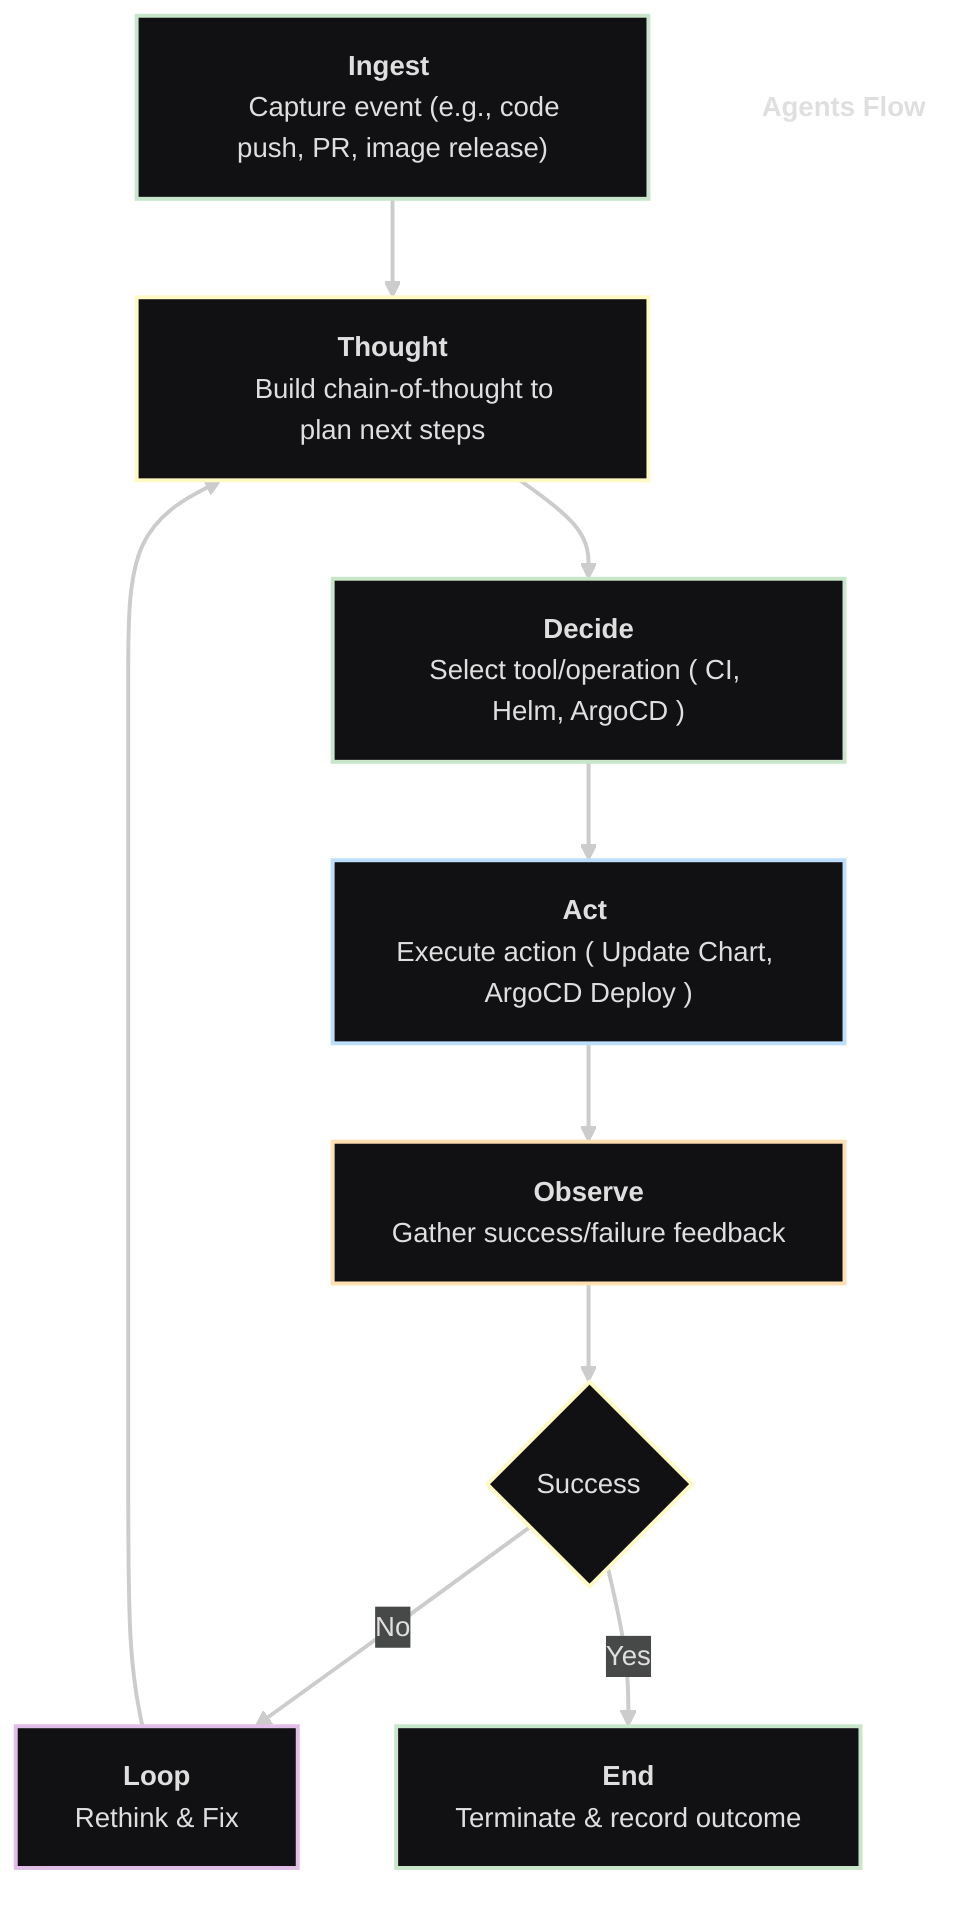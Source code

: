 ---
config:
  layout: fixed
  theme: redux-dark
---
flowchart TB
    A["<b>Ingest</b> 
    Capture event (e.g., code push, PR, image release)"] --> B["<b>Thought</b>
    Build chain-of-thought to plan next steps"]
    B --> C["<b>Decide</b><br>Select tool/operation ( CI, Helm, ArgoCD )"]
    C --> D["<b>Act</b> <br>Execute action ( Update Chart, ArgoCD Deploy )"]
    D --> E["<b>Observe</b><br>Gather success/failure feedback"]
    E --> F{"Success"}
    F -- No --> G["<b>Loop</b><br>Rethink &amp; Fix"]
    G --> B
    F -- Yes --> H["<b>End</b><br>Terminate &amp; record outcome"]
    n1["<b>Agents Flow</b>"]
    n1@{ shape: text}
    style A stroke:#C8E6C9
    style B stroke:#FFF9C4
    style C stroke:#C8E6C9
    style D stroke:#BBDEFB
    style E stroke:#FFE0B2
    style F stroke:#FFF9C4
    style G stroke:#E1BEE7
    style H stroke:#C8E6C9